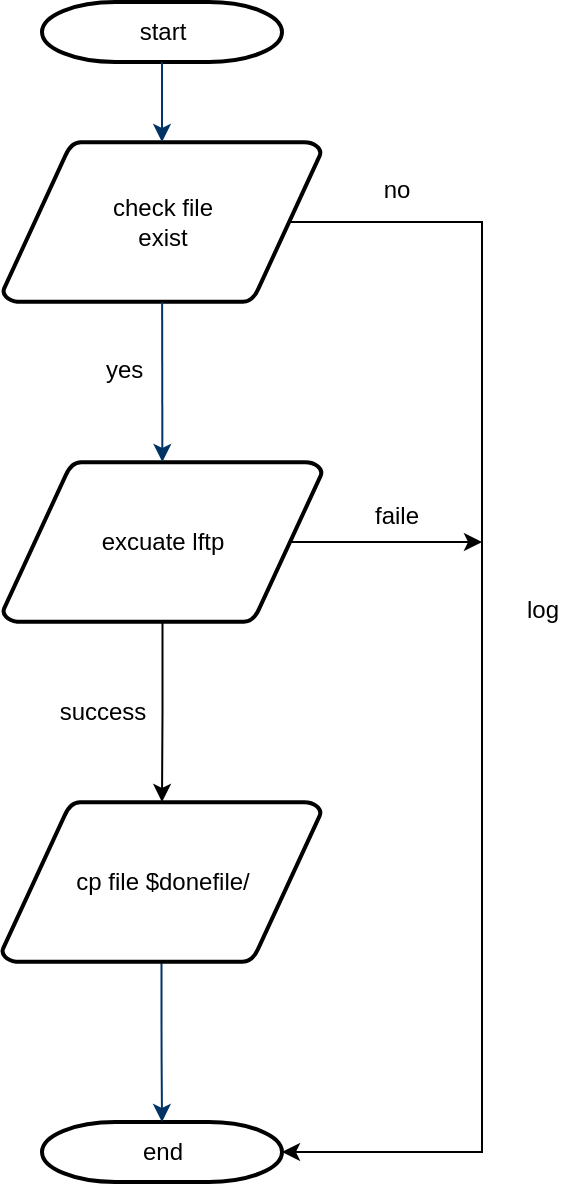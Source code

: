 <mxfile version="13.6.6" type="github">
  <diagram id="6a731a19-8d31-9384-78a2-239565b7b9f0" name="Page-1">
    <mxGraphModel dx="868" dy="482" grid="1" gridSize="10" guides="1" tooltips="1" connect="1" arrows="1" fold="1" page="1" pageScale="1" pageWidth="1169" pageHeight="827" background="#ffffff" math="0" shadow="0">
      <root>
        <mxCell id="0" />
        <mxCell id="1" parent="0" />
        <mxCell id="2" value="start" style="shape=mxgraph.flowchart.terminator;strokeWidth=2;gradientColor=none;gradientDirection=north;fontStyle=0;html=1;" parent="1" vertex="1">
          <mxGeometry x="260" y="60" width="120" height="30" as="geometry" />
        </mxCell>
        <mxCell id="g57g3PAnQJYOMXpyq4fn-56" value="" style="edgeStyle=orthogonalEdgeStyle;rounded=0;orthogonalLoop=1;jettySize=auto;html=1;exitX=0.905;exitY=0.5;exitDx=0;exitDy=0;exitPerimeter=0;entryX=1;entryY=0.5;entryDx=0;entryDy=0;entryPerimeter=0;" edge="1" parent="1" source="3" target="40">
          <mxGeometry relative="1" as="geometry">
            <mxPoint x="520" y="640" as="targetPoint" />
            <Array as="points">
              <mxPoint x="480" y="170" />
              <mxPoint x="480" y="635" />
            </Array>
          </mxGeometry>
        </mxCell>
        <mxCell id="3" value="check file&lt;br&gt;exist" style="shape=mxgraph.flowchart.data;strokeWidth=2;gradientColor=none;gradientDirection=north;fontStyle=0;html=1;" parent="1" vertex="1">
          <mxGeometry x="240.5" y="130" width="159" height="80" as="geometry" />
        </mxCell>
        <mxCell id="g57g3PAnQJYOMXpyq4fn-59" value="" style="edgeStyle=orthogonalEdgeStyle;rounded=0;orthogonalLoop=1;jettySize=auto;html=1;" edge="1" parent="1" source="5">
          <mxGeometry relative="1" as="geometry">
            <mxPoint x="320" y="460" as="targetPoint" />
          </mxGeometry>
        </mxCell>
        <mxCell id="g57g3PAnQJYOMXpyq4fn-61" value="" style="edgeStyle=orthogonalEdgeStyle;rounded=0;orthogonalLoop=1;jettySize=auto;html=1;exitX=0.905;exitY=0.5;exitDx=0;exitDy=0;exitPerimeter=0;" edge="1" parent="1" source="5">
          <mxGeometry relative="1" as="geometry">
            <mxPoint x="480" y="330" as="targetPoint" />
          </mxGeometry>
        </mxCell>
        <mxCell id="5" value="excuate lftp" style="shape=mxgraph.flowchart.data;strokeWidth=2;gradientColor=none;gradientDirection=north;fontStyle=0;html=1;" parent="1" vertex="1">
          <mxGeometry x="240.5" y="290" width="159.5" height="80" as="geometry" />
        </mxCell>
        <mxCell id="7" style="fontStyle=1;strokeColor=#003366;strokeWidth=1;html=1;" parent="1" source="2" target="3" edge="1">
          <mxGeometry relative="1" as="geometry" />
        </mxCell>
        <mxCell id="8" style="fontStyle=1;strokeColor=#003366;strokeWidth=1;html=1;" parent="1" source="3" target="5" edge="1">
          <mxGeometry relative="1" as="geometry" />
        </mxCell>
        <mxCell id="11" value="yes" style="text;fontStyle=0;html=1;strokeColor=none;gradientColor=none;fillColor=none;strokeWidth=2;" parent="1" vertex="1">
          <mxGeometry x="290" y="230" width="40" height="26" as="geometry" />
        </mxCell>
        <mxCell id="14" value="success" style="text;fontStyle=0;html=1;strokeColor=none;gradientColor=none;fillColor=none;strokeWidth=2;align=center;" parent="1" vertex="1">
          <mxGeometry x="270" y="400.5" width="40" height="26" as="geometry" />
        </mxCell>
        <mxCell id="40" value="end" style="shape=mxgraph.flowchart.terminator;strokeWidth=2;gradientColor=none;gradientDirection=north;fontStyle=0;html=1;" parent="1" vertex="1">
          <mxGeometry x="260" y="620" width="120" height="30" as="geometry" />
        </mxCell>
        <mxCell id="43" value="" style="edgeStyle=elbowEdgeStyle;elbow=vertical;exitX=0.5;exitY=1;exitPerimeter=0;entryX=0.5;entryY=0;entryPerimeter=0;fontStyle=1;strokeColor=#003366;strokeWidth=1;html=1;exitDx=0;exitDy=0;" parent="1" source="g57g3PAnQJYOMXpyq4fn-64" target="40" edge="1">
          <mxGeometry y="-1290" width="100" height="100" as="geometry">
            <mxPoint x="320" y="520" as="sourcePoint" />
            <mxPoint x="100" y="-1290" as="targetPoint" />
          </mxGeometry>
        </mxCell>
        <mxCell id="g57g3PAnQJYOMXpyq4fn-58" value="no" style="text;fontStyle=0;html=1;strokeColor=none;gradientColor=none;fillColor=none;strokeWidth=2;align=center;" vertex="1" parent="1">
          <mxGeometry x="417" y="140" width="40" height="26" as="geometry" />
        </mxCell>
        <mxCell id="g57g3PAnQJYOMXpyq4fn-62" value="faile" style="text;fontStyle=0;html=1;strokeColor=none;gradientColor=none;fillColor=none;strokeWidth=2;align=center;" vertex="1" parent="1">
          <mxGeometry x="417" y="303" width="40" height="26" as="geometry" />
        </mxCell>
        <mxCell id="g57g3PAnQJYOMXpyq4fn-63" value="log" style="text;fontStyle=0;html=1;strokeColor=none;gradientColor=none;fillColor=none;strokeWidth=2;align=center;" vertex="1" parent="1">
          <mxGeometry x="490" y="350" width="40" height="26" as="geometry" />
        </mxCell>
        <mxCell id="g57g3PAnQJYOMXpyq4fn-64" value="cp file $donefile/" style="shape=mxgraph.flowchart.data;strokeWidth=2;gradientColor=none;gradientDirection=north;fontStyle=0;html=1;" vertex="1" parent="1">
          <mxGeometry x="240" y="460" width="159.5" height="80" as="geometry" />
        </mxCell>
      </root>
    </mxGraphModel>
  </diagram>
</mxfile>
